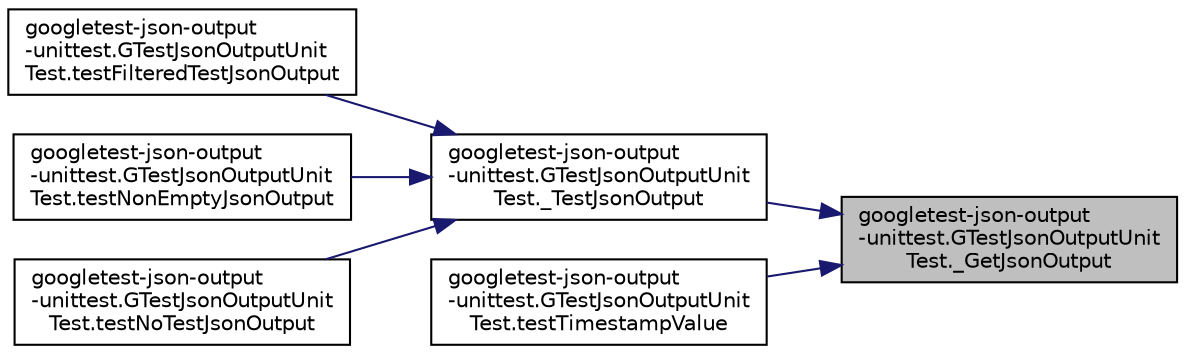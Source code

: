 digraph "googletest-json-output-unittest.GTestJsonOutputUnitTest._GetJsonOutput"
{
 // LATEX_PDF_SIZE
  bgcolor="transparent";
  edge [fontname="Helvetica",fontsize="10",labelfontname="Helvetica",labelfontsize="10"];
  node [fontname="Helvetica",fontsize="10",shape=record];
  rankdir="RL";
  Node1 [label="googletest-json-output\l-unittest.GTestJsonOutputUnit\lTest._GetJsonOutput",height=0.2,width=0.4,color="black", fillcolor="grey75", style="filled", fontcolor="black",tooltip=" "];
  Node1 -> Node2 [dir="back",color="midnightblue",fontsize="10",style="solid",fontname="Helvetica"];
  Node2 [label="googletest-json-output\l-unittest.GTestJsonOutputUnit\lTest._TestJsonOutput",height=0.2,width=0.4,color="black",URL="$classgoogletest-json-output-unittest_1_1GTestJsonOutputUnitTest.html#a0145de3211dd5d9e50aa23c8ae9fde5e",tooltip=" "];
  Node2 -> Node3 [dir="back",color="midnightblue",fontsize="10",style="solid",fontname="Helvetica"];
  Node3 [label="googletest-json-output\l-unittest.GTestJsonOutputUnit\lTest.testFilteredTestJsonOutput",height=0.2,width=0.4,color="black",URL="$classgoogletest-json-output-unittest_1_1GTestJsonOutputUnitTest.html#abc55ae0ca4d9b3d265b10bbbcc6e720e",tooltip=" "];
  Node2 -> Node4 [dir="back",color="midnightblue",fontsize="10",style="solid",fontname="Helvetica"];
  Node4 [label="googletest-json-output\l-unittest.GTestJsonOutputUnit\lTest.testNonEmptyJsonOutput",height=0.2,width=0.4,color="black",URL="$classgoogletest-json-output-unittest_1_1GTestJsonOutputUnitTest.html#ab5520f22133356e62a54cdb5756504bc",tooltip=" "];
  Node2 -> Node5 [dir="back",color="midnightblue",fontsize="10",style="solid",fontname="Helvetica"];
  Node5 [label="googletest-json-output\l-unittest.GTestJsonOutputUnit\lTest.testNoTestJsonOutput",height=0.2,width=0.4,color="black",URL="$classgoogletest-json-output-unittest_1_1GTestJsonOutputUnitTest.html#a7da59a58c145d1c3aa2e91a6a3530cb2",tooltip=" "];
  Node1 -> Node6 [dir="back",color="midnightblue",fontsize="10",style="solid",fontname="Helvetica"];
  Node6 [label="googletest-json-output\l-unittest.GTestJsonOutputUnit\lTest.testTimestampValue",height=0.2,width=0.4,color="black",URL="$classgoogletest-json-output-unittest_1_1GTestJsonOutputUnitTest.html#afceaa6545170996b286e610e31f2e403",tooltip=" "];
}
